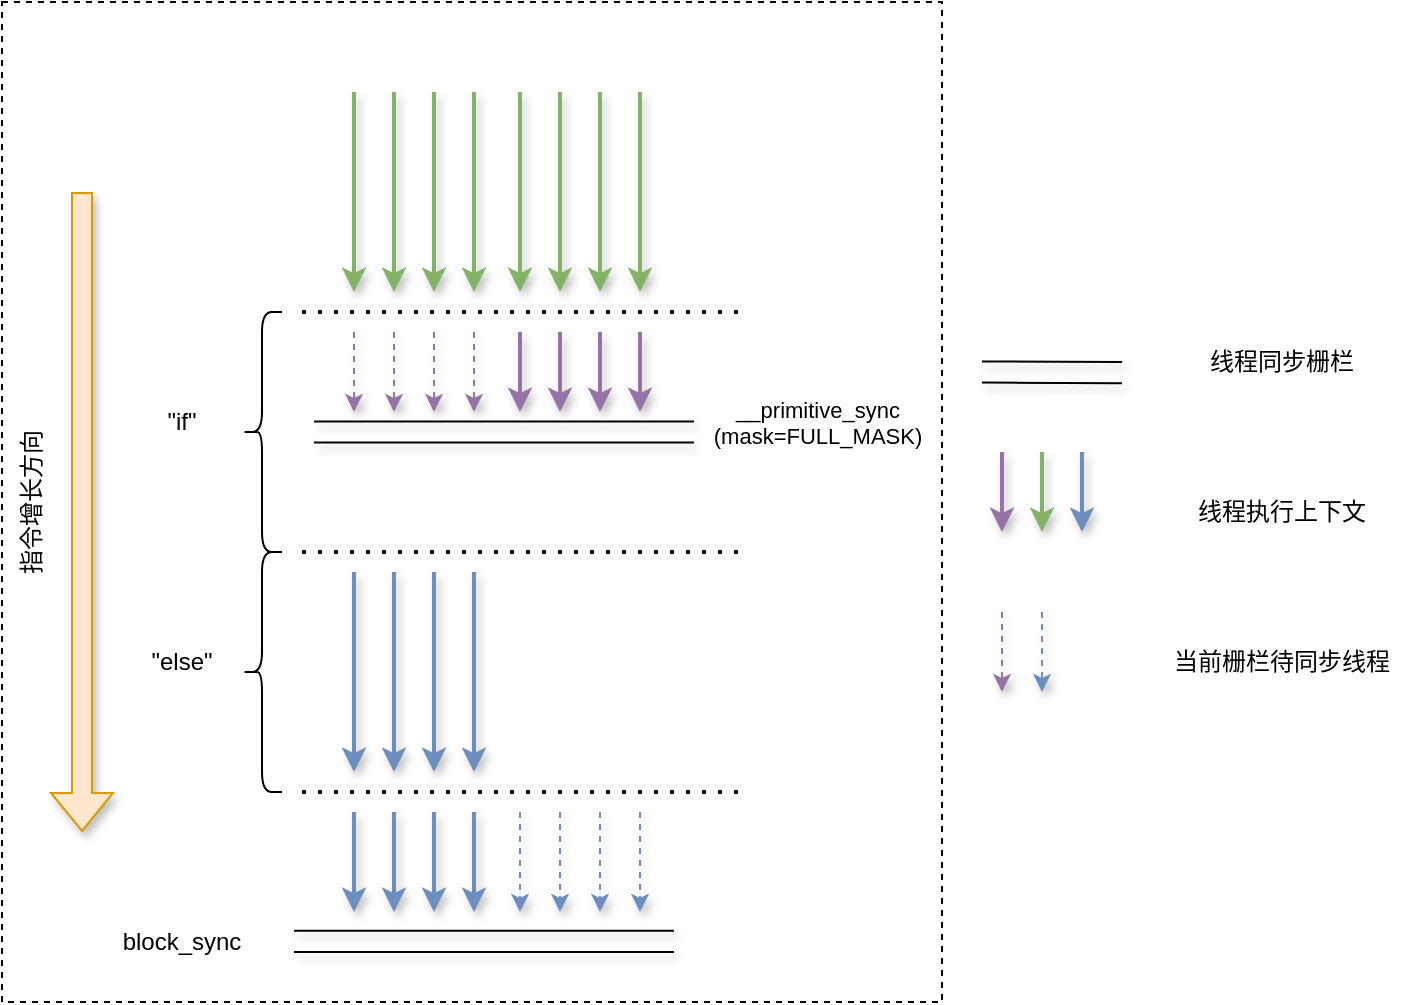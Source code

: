 <mxfile version="24.3.1" type="github">
  <diagram name="第 1 页" id="qoLdiFCqsZCSUA59nAG3">
    <mxGraphModel dx="1034" dy="581" grid="1" gridSize="10" guides="1" tooltips="1" connect="1" arrows="1" fold="1" page="1" pageScale="1" pageWidth="827" pageHeight="1169" math="0" shadow="0">
      <root>
        <mxCell id="0" />
        <mxCell id="1" parent="0" />
        <mxCell id="PFtwk1hPvhhd0XtJ_q7h-61" value="" style="rounded=0;whiteSpace=wrap;html=1;fillColor=none;dashed=1;shadow=0;glass=0;" vertex="1" parent="1">
          <mxGeometry x="80" y="165" width="470" height="500" as="geometry" />
        </mxCell>
        <mxCell id="PFtwk1hPvhhd0XtJ_q7h-1" value="" style="endArrow=classic;html=1;rounded=0;strokeWidth=2;fillColor=#d5e8d4;strokeColor=#82b366;flowAnimation=0;shadow=1;" edge="1" parent="1">
          <mxGeometry width="50" height="50" relative="1" as="geometry">
            <mxPoint x="256" y="210" as="sourcePoint" />
            <mxPoint x="256" y="310" as="targetPoint" />
          </mxGeometry>
        </mxCell>
        <mxCell id="PFtwk1hPvhhd0XtJ_q7h-2" value="" style="endArrow=classic;html=1;rounded=0;strokeWidth=2;fillColor=#d5e8d4;strokeColor=#82b366;flowAnimation=0;shadow=1;" edge="1" parent="1">
          <mxGeometry width="50" height="50" relative="1" as="geometry">
            <mxPoint x="276" y="210" as="sourcePoint" />
            <mxPoint x="276" y="310" as="targetPoint" />
          </mxGeometry>
        </mxCell>
        <mxCell id="PFtwk1hPvhhd0XtJ_q7h-3" value="" style="endArrow=classic;html=1;rounded=0;strokeWidth=2;fillColor=#d5e8d4;strokeColor=#82b366;flowAnimation=0;shadow=1;" edge="1" parent="1">
          <mxGeometry width="50" height="50" relative="1" as="geometry">
            <mxPoint x="296" y="210" as="sourcePoint" />
            <mxPoint x="296" y="310" as="targetPoint" />
          </mxGeometry>
        </mxCell>
        <mxCell id="PFtwk1hPvhhd0XtJ_q7h-4" value="" style="endArrow=classic;html=1;rounded=0;strokeWidth=2;fillColor=#d5e8d4;strokeColor=#82b366;flowAnimation=0;shadow=1;" edge="1" parent="1">
          <mxGeometry width="50" height="50" relative="1" as="geometry">
            <mxPoint x="316" y="210" as="sourcePoint" />
            <mxPoint x="316" y="310" as="targetPoint" />
          </mxGeometry>
        </mxCell>
        <mxCell id="PFtwk1hPvhhd0XtJ_q7h-5" value="" style="endArrow=classic;html=1;rounded=0;strokeWidth=2;fillColor=#d5e8d4;strokeColor=#82b366;flowAnimation=0;shadow=1;" edge="1" parent="1">
          <mxGeometry width="50" height="50" relative="1" as="geometry">
            <mxPoint x="339" y="210" as="sourcePoint" />
            <mxPoint x="339" y="310" as="targetPoint" />
          </mxGeometry>
        </mxCell>
        <mxCell id="PFtwk1hPvhhd0XtJ_q7h-6" value="" style="endArrow=classic;html=1;rounded=0;strokeWidth=2;fillColor=#d5e8d4;strokeColor=#82b366;flowAnimation=0;shadow=1;" edge="1" parent="1">
          <mxGeometry width="50" height="50" relative="1" as="geometry">
            <mxPoint x="359" y="210" as="sourcePoint" />
            <mxPoint x="359" y="310" as="targetPoint" />
          </mxGeometry>
        </mxCell>
        <mxCell id="PFtwk1hPvhhd0XtJ_q7h-7" value="" style="endArrow=classic;html=1;rounded=0;strokeWidth=2;fillColor=#d5e8d4;strokeColor=#82b366;flowAnimation=0;shadow=1;" edge="1" parent="1">
          <mxGeometry width="50" height="50" relative="1" as="geometry">
            <mxPoint x="379" y="210" as="sourcePoint" />
            <mxPoint x="379" y="310" as="targetPoint" />
          </mxGeometry>
        </mxCell>
        <mxCell id="PFtwk1hPvhhd0XtJ_q7h-8" value="" style="endArrow=classic;html=1;rounded=0;strokeWidth=2;fillColor=#d5e8d4;strokeColor=#82b366;flowAnimation=0;shadow=1;" edge="1" parent="1">
          <mxGeometry width="50" height="50" relative="1" as="geometry">
            <mxPoint x="399" y="210" as="sourcePoint" />
            <mxPoint x="399" y="310" as="targetPoint" />
          </mxGeometry>
        </mxCell>
        <mxCell id="PFtwk1hPvhhd0XtJ_q7h-9" value="&quot;if&quot;" style="text;html=1;align=center;verticalAlign=middle;whiteSpace=wrap;rounded=0;" vertex="1" parent="1">
          <mxGeometry x="140" y="360" width="60" height="30" as="geometry" />
        </mxCell>
        <mxCell id="PFtwk1hPvhhd0XtJ_q7h-10" value="&lt;font style=&quot;font-size: 11px;&quot;&gt;__primitive_sync&lt;/font&gt;&lt;div style=&quot;font-size: 11px;&quot;&gt;&lt;font style=&quot;font-size: 11px;&quot;&gt;(mask=FULL_MASK)&lt;/font&gt;&lt;/div&gt;" style="text;html=1;align=center;verticalAlign=middle;whiteSpace=wrap;rounded=0;" vertex="1" parent="1">
          <mxGeometry x="438" y="360" width="100" height="30" as="geometry" />
        </mxCell>
        <mxCell id="PFtwk1hPvhhd0XtJ_q7h-11" value="" style="endArrow=none;dashed=1;html=1;dashPattern=1 3;strokeWidth=2;rounded=0;" edge="1" parent="1">
          <mxGeometry width="50" height="50" relative="1" as="geometry">
            <mxPoint x="230" y="320" as="sourcePoint" />
            <mxPoint x="450" y="320" as="targetPoint" />
          </mxGeometry>
        </mxCell>
        <mxCell id="PFtwk1hPvhhd0XtJ_q7h-12" value="" style="shape=curlyBracket;whiteSpace=wrap;html=1;rounded=1;labelPosition=left;verticalLabelPosition=middle;align=right;verticalAlign=middle;" vertex="1" parent="1">
          <mxGeometry x="200" y="320" width="20" height="120" as="geometry" />
        </mxCell>
        <mxCell id="PFtwk1hPvhhd0XtJ_q7h-13" value="" style="endArrow=none;dashed=1;html=1;dashPattern=1 3;strokeWidth=2;rounded=0;" edge="1" parent="1">
          <mxGeometry width="50" height="50" relative="1" as="geometry">
            <mxPoint x="230" y="440" as="sourcePoint" />
            <mxPoint x="450" y="440" as="targetPoint" />
          </mxGeometry>
        </mxCell>
        <mxCell id="PFtwk1hPvhhd0XtJ_q7h-14" value="" style="endArrow=classic;html=1;rounded=0;strokeWidth=2;fillColor=#e1d5e7;strokeColor=#9673a6;flowAnimation=0;shadow=1;" edge="1" parent="1">
          <mxGeometry width="50" height="50" relative="1" as="geometry">
            <mxPoint x="339" y="330" as="sourcePoint" />
            <mxPoint x="339" y="370" as="targetPoint" />
          </mxGeometry>
        </mxCell>
        <mxCell id="PFtwk1hPvhhd0XtJ_q7h-15" value="" style="endArrow=classic;html=1;rounded=0;strokeWidth=2;fillColor=#e1d5e7;strokeColor=#9673a6;flowAnimation=0;shadow=1;" edge="1" parent="1">
          <mxGeometry width="50" height="50" relative="1" as="geometry">
            <mxPoint x="359" y="330" as="sourcePoint" />
            <mxPoint x="359" y="370" as="targetPoint" />
          </mxGeometry>
        </mxCell>
        <mxCell id="PFtwk1hPvhhd0XtJ_q7h-16" value="" style="endArrow=classic;html=1;rounded=0;strokeWidth=2;fillColor=#e1d5e7;strokeColor=#9673a6;flowAnimation=0;shadow=1;" edge="1" parent="1">
          <mxGeometry width="50" height="50" relative="1" as="geometry">
            <mxPoint x="379" y="330" as="sourcePoint" />
            <mxPoint x="379" y="370" as="targetPoint" />
          </mxGeometry>
        </mxCell>
        <mxCell id="PFtwk1hPvhhd0XtJ_q7h-17" value="" style="endArrow=classic;html=1;rounded=0;strokeWidth=2;fillColor=#e1d5e7;strokeColor=#9673a6;flowAnimation=0;shadow=1;" edge="1" parent="1">
          <mxGeometry width="50" height="50" relative="1" as="geometry">
            <mxPoint x="399" y="330" as="sourcePoint" />
            <mxPoint x="399" y="370" as="targetPoint" />
          </mxGeometry>
        </mxCell>
        <mxCell id="PFtwk1hPvhhd0XtJ_q7h-18" value="" style="shape=link;html=1;rounded=0;width=10.571;shadow=1;" edge="1" parent="1">
          <mxGeometry width="100" relative="1" as="geometry">
            <mxPoint x="236" y="380" as="sourcePoint" />
            <mxPoint x="426" y="380" as="targetPoint" />
          </mxGeometry>
        </mxCell>
        <mxCell id="PFtwk1hPvhhd0XtJ_q7h-19" value="" style="endArrow=classic;html=1;rounded=0;strokeWidth=1;fillColor=#e1d5e7;strokeColor=#9673a6;dashed=1;flowAnimation=0;shadow=1;" edge="1" parent="1">
          <mxGeometry width="50" height="50" relative="1" as="geometry">
            <mxPoint x="256" y="330" as="sourcePoint" />
            <mxPoint x="256" y="370" as="targetPoint" />
          </mxGeometry>
        </mxCell>
        <mxCell id="PFtwk1hPvhhd0XtJ_q7h-20" value="" style="endArrow=classic;html=1;rounded=0;strokeWidth=1;fillColor=#e1d5e7;strokeColor=#9673a6;dashed=1;flowAnimation=0;shadow=1;" edge="1" parent="1">
          <mxGeometry width="50" height="50" relative="1" as="geometry">
            <mxPoint x="276" y="330" as="sourcePoint" />
            <mxPoint x="276" y="370" as="targetPoint" />
          </mxGeometry>
        </mxCell>
        <mxCell id="PFtwk1hPvhhd0XtJ_q7h-21" value="" style="endArrow=classic;html=1;rounded=0;strokeWidth=1;fillColor=#e1d5e7;strokeColor=#9673a6;dashed=1;flowAnimation=0;shadow=1;" edge="1" parent="1">
          <mxGeometry width="50" height="50" relative="1" as="geometry">
            <mxPoint x="296" y="330" as="sourcePoint" />
            <mxPoint x="296" y="370" as="targetPoint" />
          </mxGeometry>
        </mxCell>
        <mxCell id="PFtwk1hPvhhd0XtJ_q7h-22" value="" style="endArrow=classic;html=1;rounded=0;strokeWidth=1;fillColor=#e1d5e7;strokeColor=#9673a6;dashed=1;flowAnimation=0;shadow=1;" edge="1" parent="1">
          <mxGeometry width="50" height="50" relative="1" as="geometry">
            <mxPoint x="316" y="330" as="sourcePoint" />
            <mxPoint x="316" y="370" as="targetPoint" />
          </mxGeometry>
        </mxCell>
        <mxCell id="PFtwk1hPvhhd0XtJ_q7h-23" value="&quot;else&quot;" style="text;html=1;align=center;verticalAlign=middle;whiteSpace=wrap;rounded=0;" vertex="1" parent="1">
          <mxGeometry x="140" y="480" width="60" height="30" as="geometry" />
        </mxCell>
        <mxCell id="PFtwk1hPvhhd0XtJ_q7h-24" value="" style="endArrow=none;dashed=1;html=1;dashPattern=1 3;strokeWidth=2;rounded=0;" edge="1" parent="1">
          <mxGeometry width="50" height="50" relative="1" as="geometry">
            <mxPoint x="230" y="440" as="sourcePoint" />
            <mxPoint x="450" y="440" as="targetPoint" />
          </mxGeometry>
        </mxCell>
        <mxCell id="PFtwk1hPvhhd0XtJ_q7h-25" value="" style="shape=curlyBracket;whiteSpace=wrap;html=1;rounded=1;labelPosition=left;verticalLabelPosition=middle;align=right;verticalAlign=middle;" vertex="1" parent="1">
          <mxGeometry x="200" y="440" width="20" height="120" as="geometry" />
        </mxCell>
        <mxCell id="PFtwk1hPvhhd0XtJ_q7h-26" value="" style="endArrow=none;dashed=1;html=1;dashPattern=1 3;strokeWidth=2;rounded=0;" edge="1" parent="1">
          <mxGeometry width="50" height="50" relative="1" as="geometry">
            <mxPoint x="230" y="560" as="sourcePoint" />
            <mxPoint x="450" y="560" as="targetPoint" />
          </mxGeometry>
        </mxCell>
        <mxCell id="PFtwk1hPvhhd0XtJ_q7h-27" value="" style="endArrow=classic;html=1;rounded=0;strokeWidth=2;fillColor=#dae8fc;strokeColor=#6c8ebf;shadow=1;" edge="1" parent="1">
          <mxGeometry width="50" height="50" relative="1" as="geometry">
            <mxPoint x="256" y="450" as="sourcePoint" />
            <mxPoint x="256" y="550" as="targetPoint" />
          </mxGeometry>
        </mxCell>
        <mxCell id="PFtwk1hPvhhd0XtJ_q7h-28" value="" style="endArrow=classic;html=1;rounded=0;strokeWidth=2;fillColor=#dae8fc;strokeColor=#6c8ebf;shadow=1;" edge="1" parent="1">
          <mxGeometry width="50" height="50" relative="1" as="geometry">
            <mxPoint x="276" y="450" as="sourcePoint" />
            <mxPoint x="276" y="550" as="targetPoint" />
          </mxGeometry>
        </mxCell>
        <mxCell id="PFtwk1hPvhhd0XtJ_q7h-29" value="" style="endArrow=classic;html=1;rounded=0;strokeWidth=2;fillColor=#dae8fc;strokeColor=#6c8ebf;shadow=1;" edge="1" parent="1">
          <mxGeometry width="50" height="50" relative="1" as="geometry">
            <mxPoint x="296" y="450" as="sourcePoint" />
            <mxPoint x="296" y="550" as="targetPoint" />
          </mxGeometry>
        </mxCell>
        <mxCell id="PFtwk1hPvhhd0XtJ_q7h-30" value="" style="endArrow=classic;html=1;rounded=0;strokeWidth=2;fillColor=#dae8fc;strokeColor=#6c8ebf;shadow=1;" edge="1" parent="1">
          <mxGeometry width="50" height="50" relative="1" as="geometry">
            <mxPoint x="316" y="450" as="sourcePoint" />
            <mxPoint x="316" y="550" as="targetPoint" />
          </mxGeometry>
        </mxCell>
        <mxCell id="PFtwk1hPvhhd0XtJ_q7h-36" value="block_sync" style="text;html=1;align=center;verticalAlign=middle;whiteSpace=wrap;rounded=0;" vertex="1" parent="1">
          <mxGeometry x="140" y="620" width="60" height="30" as="geometry" />
        </mxCell>
        <mxCell id="PFtwk1hPvhhd0XtJ_q7h-37" value="" style="shape=link;html=1;rounded=0;width=10.571;shadow=1;" edge="1" parent="1">
          <mxGeometry width="100" relative="1" as="geometry">
            <mxPoint x="226" y="634.71" as="sourcePoint" />
            <mxPoint x="416" y="634.71" as="targetPoint" />
          </mxGeometry>
        </mxCell>
        <mxCell id="PFtwk1hPvhhd0XtJ_q7h-42" value="" style="endArrow=classic;html=1;rounded=0;strokeWidth=2;fillColor=#dae8fc;strokeColor=#6c8ebf;shadow=1;" edge="1" parent="1">
          <mxGeometry width="50" height="50" relative="1" as="geometry">
            <mxPoint x="256" y="570" as="sourcePoint" />
            <mxPoint x="256" y="620" as="targetPoint" />
          </mxGeometry>
        </mxCell>
        <mxCell id="PFtwk1hPvhhd0XtJ_q7h-43" value="" style="endArrow=classic;html=1;rounded=0;strokeWidth=2;fillColor=#dae8fc;strokeColor=#6c8ebf;shadow=1;" edge="1" parent="1">
          <mxGeometry width="50" height="50" relative="1" as="geometry">
            <mxPoint x="276" y="570" as="sourcePoint" />
            <mxPoint x="276" y="620" as="targetPoint" />
          </mxGeometry>
        </mxCell>
        <mxCell id="PFtwk1hPvhhd0XtJ_q7h-44" value="" style="endArrow=classic;html=1;rounded=0;strokeWidth=2;fillColor=#dae8fc;strokeColor=#6c8ebf;shadow=1;" edge="1" parent="1">
          <mxGeometry width="50" height="50" relative="1" as="geometry">
            <mxPoint x="296" y="570" as="sourcePoint" />
            <mxPoint x="296" y="620" as="targetPoint" />
          </mxGeometry>
        </mxCell>
        <mxCell id="PFtwk1hPvhhd0XtJ_q7h-45" value="" style="endArrow=classic;html=1;rounded=0;strokeWidth=2;fillColor=#dae8fc;strokeColor=#6c8ebf;shadow=1;" edge="1" parent="1">
          <mxGeometry width="50" height="50" relative="1" as="geometry">
            <mxPoint x="316" y="570" as="sourcePoint" />
            <mxPoint x="316" y="620" as="targetPoint" />
          </mxGeometry>
        </mxCell>
        <mxCell id="PFtwk1hPvhhd0XtJ_q7h-46" value="" style="endArrow=classic;html=1;rounded=0;strokeWidth=1;fillColor=#dae8fc;strokeColor=#6c8ebf;dashed=1;shadow=1;" edge="1" parent="1">
          <mxGeometry width="50" height="50" relative="1" as="geometry">
            <mxPoint x="600" y="470" as="sourcePoint" />
            <mxPoint x="600" y="510" as="targetPoint" />
          </mxGeometry>
        </mxCell>
        <mxCell id="PFtwk1hPvhhd0XtJ_q7h-47" value="" style="endArrow=classic;html=1;rounded=0;strokeWidth=1;fillColor=#dae8fc;strokeColor=#6c8ebf;dashed=1;shadow=1;" edge="1" parent="1">
          <mxGeometry width="50" height="50" relative="1" as="geometry">
            <mxPoint x="359" y="570" as="sourcePoint" />
            <mxPoint x="359" y="620" as="targetPoint" />
          </mxGeometry>
        </mxCell>
        <mxCell id="PFtwk1hPvhhd0XtJ_q7h-48" value="" style="endArrow=classic;html=1;rounded=0;strokeWidth=1;fillColor=#dae8fc;strokeColor=#6c8ebf;dashed=1;shadow=1;" edge="1" parent="1">
          <mxGeometry width="50" height="50" relative="1" as="geometry">
            <mxPoint x="379" y="570" as="sourcePoint" />
            <mxPoint x="379" y="620" as="targetPoint" />
          </mxGeometry>
        </mxCell>
        <mxCell id="PFtwk1hPvhhd0XtJ_q7h-49" value="" style="endArrow=classic;html=1;rounded=0;strokeWidth=1;fillColor=#dae8fc;strokeColor=#6c8ebf;dashed=1;shadow=1;" edge="1" parent="1">
          <mxGeometry width="50" height="50" relative="1" as="geometry">
            <mxPoint x="399" y="570" as="sourcePoint" />
            <mxPoint x="399" y="620" as="targetPoint" />
          </mxGeometry>
        </mxCell>
        <mxCell id="PFtwk1hPvhhd0XtJ_q7h-50" value="" style="shape=flexArrow;endArrow=classic;html=1;rounded=0;fillColor=#ffe6cc;strokeColor=#d79b00;shadow=1;" edge="1" parent="1">
          <mxGeometry width="50" height="50" relative="1" as="geometry">
            <mxPoint x="120" y="260" as="sourcePoint" />
            <mxPoint x="120" y="580" as="targetPoint" />
          </mxGeometry>
        </mxCell>
        <mxCell id="PFtwk1hPvhhd0XtJ_q7h-51" value="指令增长方向" style="text;html=1;align=center;verticalAlign=middle;whiteSpace=wrap;rounded=0;rotation=-90;" vertex="1" parent="1">
          <mxGeometry x="30" y="400" width="130" height="30" as="geometry" />
        </mxCell>
        <mxCell id="PFtwk1hPvhhd0XtJ_q7h-52" value="" style="shape=link;html=1;rounded=0;width=10.571;shadow=1;" edge="1" parent="1">
          <mxGeometry width="100" relative="1" as="geometry">
            <mxPoint x="570" y="350" as="sourcePoint" />
            <mxPoint x="640" y="350.29" as="targetPoint" />
          </mxGeometry>
        </mxCell>
        <mxCell id="PFtwk1hPvhhd0XtJ_q7h-53" value="线程同步栅栏" style="text;html=1;align=center;verticalAlign=middle;whiteSpace=wrap;rounded=0;" vertex="1" parent="1">
          <mxGeometry x="650" y="330" width="140" height="30" as="geometry" />
        </mxCell>
        <mxCell id="PFtwk1hPvhhd0XtJ_q7h-54" value="" style="endArrow=classic;html=1;rounded=0;strokeWidth=2;fillColor=#e1d5e7;strokeColor=#9673a6;shadow=1;" edge="1" parent="1">
          <mxGeometry width="50" height="50" relative="1" as="geometry">
            <mxPoint x="580" y="390" as="sourcePoint" />
            <mxPoint x="580" y="430" as="targetPoint" />
          </mxGeometry>
        </mxCell>
        <mxCell id="PFtwk1hPvhhd0XtJ_q7h-55" value="" style="endArrow=classic;html=1;rounded=0;strokeWidth=2;fillColor=#d5e8d4;strokeColor=#82b366;shadow=1;" edge="1" parent="1">
          <mxGeometry width="50" height="50" relative="1" as="geometry">
            <mxPoint x="600" y="390" as="sourcePoint" />
            <mxPoint x="600" y="430" as="targetPoint" />
          </mxGeometry>
        </mxCell>
        <mxCell id="PFtwk1hPvhhd0XtJ_q7h-56" value="" style="endArrow=classic;html=1;rounded=0;strokeWidth=2;fillColor=#dae8fc;strokeColor=#6c8ebf;shadow=1;" edge="1" parent="1">
          <mxGeometry width="50" height="50" relative="1" as="geometry">
            <mxPoint x="620" y="390" as="sourcePoint" />
            <mxPoint x="620" y="430" as="targetPoint" />
          </mxGeometry>
        </mxCell>
        <mxCell id="PFtwk1hPvhhd0XtJ_q7h-57" value="线程执行上下文" style="text;html=1;align=center;verticalAlign=middle;whiteSpace=wrap;rounded=0;" vertex="1" parent="1">
          <mxGeometry x="650" y="405" width="140" height="30" as="geometry" />
        </mxCell>
        <mxCell id="PFtwk1hPvhhd0XtJ_q7h-58" value="" style="endArrow=classic;html=1;rounded=0;strokeWidth=1;fillColor=#e1d5e7;strokeColor=#9673a6;dashed=1;shadow=1;" edge="1" parent="1">
          <mxGeometry width="50" height="50" relative="1" as="geometry">
            <mxPoint x="580" y="470" as="sourcePoint" />
            <mxPoint x="580" y="510" as="targetPoint" />
          </mxGeometry>
        </mxCell>
        <mxCell id="PFtwk1hPvhhd0XtJ_q7h-59" value="当前栅栏待同步线程" style="text;html=1;align=center;verticalAlign=middle;whiteSpace=wrap;rounded=0;" vertex="1" parent="1">
          <mxGeometry x="650" y="480" width="140" height="30" as="geometry" />
        </mxCell>
        <mxCell id="PFtwk1hPvhhd0XtJ_q7h-60" value="" style="endArrow=classic;html=1;rounded=0;strokeWidth=1;fillColor=#dae8fc;strokeColor=#6c8ebf;dashed=1;shadow=1;" edge="1" parent="1">
          <mxGeometry width="50" height="50" relative="1" as="geometry">
            <mxPoint x="339" y="570" as="sourcePoint" />
            <mxPoint x="339" y="620" as="targetPoint" />
          </mxGeometry>
        </mxCell>
      </root>
    </mxGraphModel>
  </diagram>
</mxfile>

